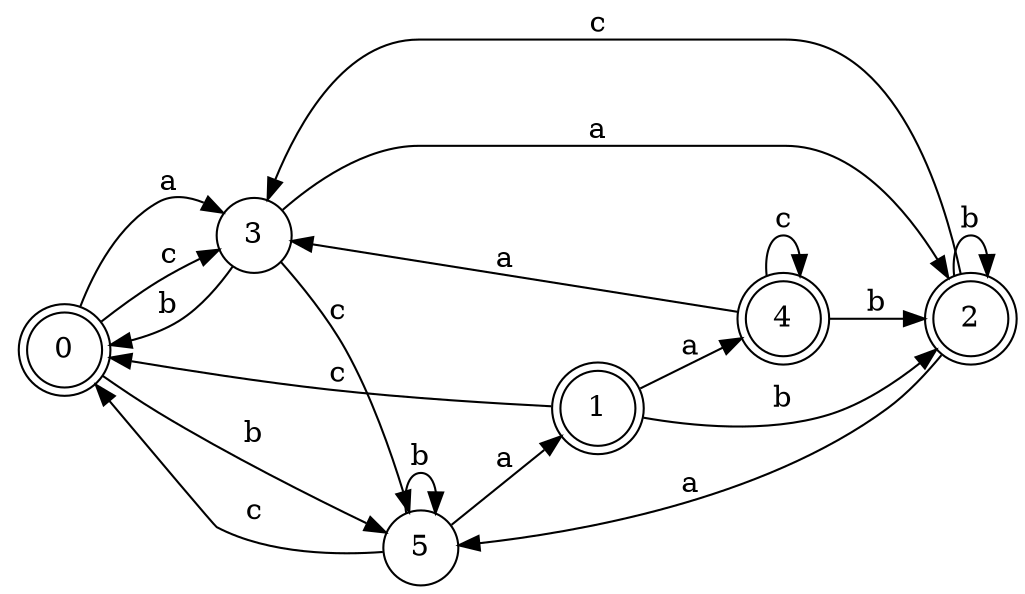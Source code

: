 digraph n5_9 {
__start0 [label="" shape="none"];

rankdir=LR;
size="8,5";

s0 [style="rounded,filled", color="black", fillcolor="white" shape="doublecircle", label="0"];
s1 [style="rounded,filled", color="black", fillcolor="white" shape="doublecircle", label="1"];
s2 [style="rounded,filled", color="black", fillcolor="white" shape="doublecircle", label="2"];
s3 [style="filled", color="black", fillcolor="white" shape="circle", label="3"];
s4 [style="rounded,filled", color="black", fillcolor="white" shape="doublecircle", label="4"];
s5 [style="filled", color="black", fillcolor="white" shape="circle", label="5"];
s0 -> s3 [label="a"];
s0 -> s5 [label="b"];
s0 -> s3 [label="c"];
s1 -> s4 [label="a"];
s1 -> s2 [label="b"];
s1 -> s0 [label="c"];
s2 -> s5 [label="a"];
s2 -> s2 [label="b"];
s2 -> s3 [label="c"];
s3 -> s2 [label="a"];
s3 -> s0 [label="b"];
s3 -> s5 [label="c"];
s4 -> s3 [label="a"];
s4 -> s2 [label="b"];
s4 -> s4 [label="c"];
s5 -> s1 [label="a"];
s5 -> s5 [label="b"];
s5 -> s0 [label="c"];

}